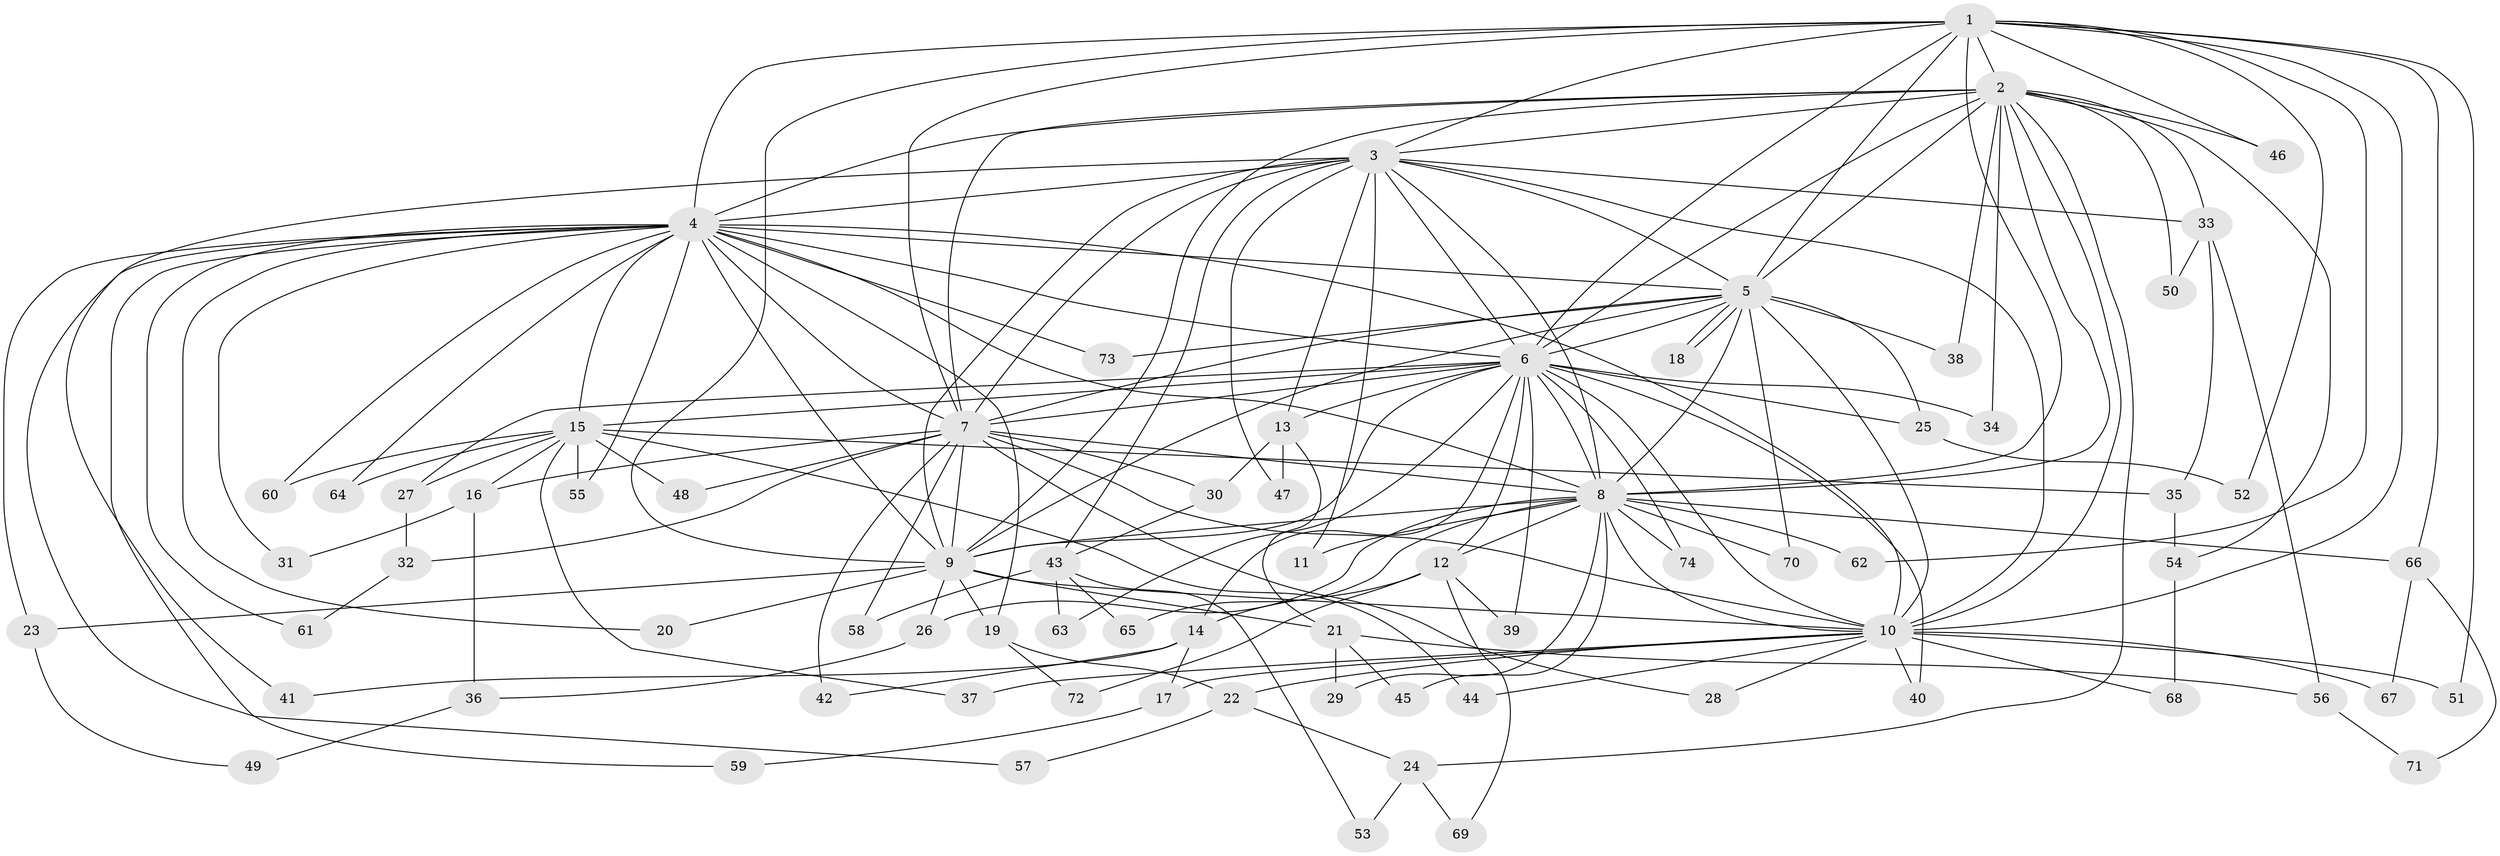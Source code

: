 // Generated by graph-tools (version 1.1) at 2025/14/03/09/25 04:14:06]
// undirected, 74 vertices, 173 edges
graph export_dot {
graph [start="1"]
  node [color=gray90,style=filled];
  1;
  2;
  3;
  4;
  5;
  6;
  7;
  8;
  9;
  10;
  11;
  12;
  13;
  14;
  15;
  16;
  17;
  18;
  19;
  20;
  21;
  22;
  23;
  24;
  25;
  26;
  27;
  28;
  29;
  30;
  31;
  32;
  33;
  34;
  35;
  36;
  37;
  38;
  39;
  40;
  41;
  42;
  43;
  44;
  45;
  46;
  47;
  48;
  49;
  50;
  51;
  52;
  53;
  54;
  55;
  56;
  57;
  58;
  59;
  60;
  61;
  62;
  63;
  64;
  65;
  66;
  67;
  68;
  69;
  70;
  71;
  72;
  73;
  74;
  1 -- 2;
  1 -- 3;
  1 -- 4;
  1 -- 5;
  1 -- 6;
  1 -- 7;
  1 -- 8;
  1 -- 9;
  1 -- 10;
  1 -- 46;
  1 -- 51;
  1 -- 52;
  1 -- 62;
  1 -- 66;
  2 -- 3;
  2 -- 4;
  2 -- 5;
  2 -- 6;
  2 -- 7;
  2 -- 8;
  2 -- 9;
  2 -- 10;
  2 -- 24;
  2 -- 33;
  2 -- 34;
  2 -- 38;
  2 -- 46;
  2 -- 50;
  2 -- 54;
  3 -- 4;
  3 -- 5;
  3 -- 6;
  3 -- 7;
  3 -- 8;
  3 -- 9;
  3 -- 10;
  3 -- 11;
  3 -- 13;
  3 -- 33;
  3 -- 41;
  3 -- 43;
  3 -- 47;
  4 -- 5;
  4 -- 6;
  4 -- 7;
  4 -- 8;
  4 -- 9;
  4 -- 10;
  4 -- 15;
  4 -- 19;
  4 -- 20;
  4 -- 23;
  4 -- 31;
  4 -- 55;
  4 -- 57;
  4 -- 59;
  4 -- 60;
  4 -- 61;
  4 -- 64;
  4 -- 73;
  5 -- 6;
  5 -- 7;
  5 -- 8;
  5 -- 9;
  5 -- 10;
  5 -- 18;
  5 -- 18;
  5 -- 25;
  5 -- 38;
  5 -- 70;
  5 -- 73;
  6 -- 7;
  6 -- 8;
  6 -- 9;
  6 -- 10;
  6 -- 12;
  6 -- 13;
  6 -- 14;
  6 -- 15;
  6 -- 25;
  6 -- 27;
  6 -- 34;
  6 -- 39;
  6 -- 40;
  6 -- 63;
  6 -- 74;
  7 -- 8;
  7 -- 9;
  7 -- 10;
  7 -- 16;
  7 -- 28;
  7 -- 30;
  7 -- 32;
  7 -- 42;
  7 -- 48;
  7 -- 58;
  8 -- 9;
  8 -- 10;
  8 -- 11;
  8 -- 12;
  8 -- 26;
  8 -- 29;
  8 -- 45;
  8 -- 62;
  8 -- 65;
  8 -- 66;
  8 -- 70;
  8 -- 74;
  9 -- 10;
  9 -- 19;
  9 -- 20;
  9 -- 21;
  9 -- 23;
  9 -- 26;
  10 -- 17;
  10 -- 22;
  10 -- 28;
  10 -- 37;
  10 -- 40;
  10 -- 44;
  10 -- 51;
  10 -- 67;
  10 -- 68;
  12 -- 14;
  12 -- 39;
  12 -- 69;
  12 -- 72;
  13 -- 21;
  13 -- 30;
  13 -- 47;
  14 -- 17;
  14 -- 41;
  14 -- 42;
  15 -- 16;
  15 -- 27;
  15 -- 35;
  15 -- 37;
  15 -- 44;
  15 -- 48;
  15 -- 55;
  15 -- 60;
  15 -- 64;
  16 -- 31;
  16 -- 36;
  17 -- 59;
  19 -- 22;
  19 -- 72;
  21 -- 29;
  21 -- 45;
  21 -- 56;
  22 -- 24;
  22 -- 57;
  23 -- 49;
  24 -- 53;
  24 -- 69;
  25 -- 52;
  26 -- 36;
  27 -- 32;
  30 -- 43;
  32 -- 61;
  33 -- 35;
  33 -- 50;
  33 -- 56;
  35 -- 54;
  36 -- 49;
  43 -- 53;
  43 -- 58;
  43 -- 63;
  43 -- 65;
  54 -- 68;
  56 -- 71;
  66 -- 67;
  66 -- 71;
}

